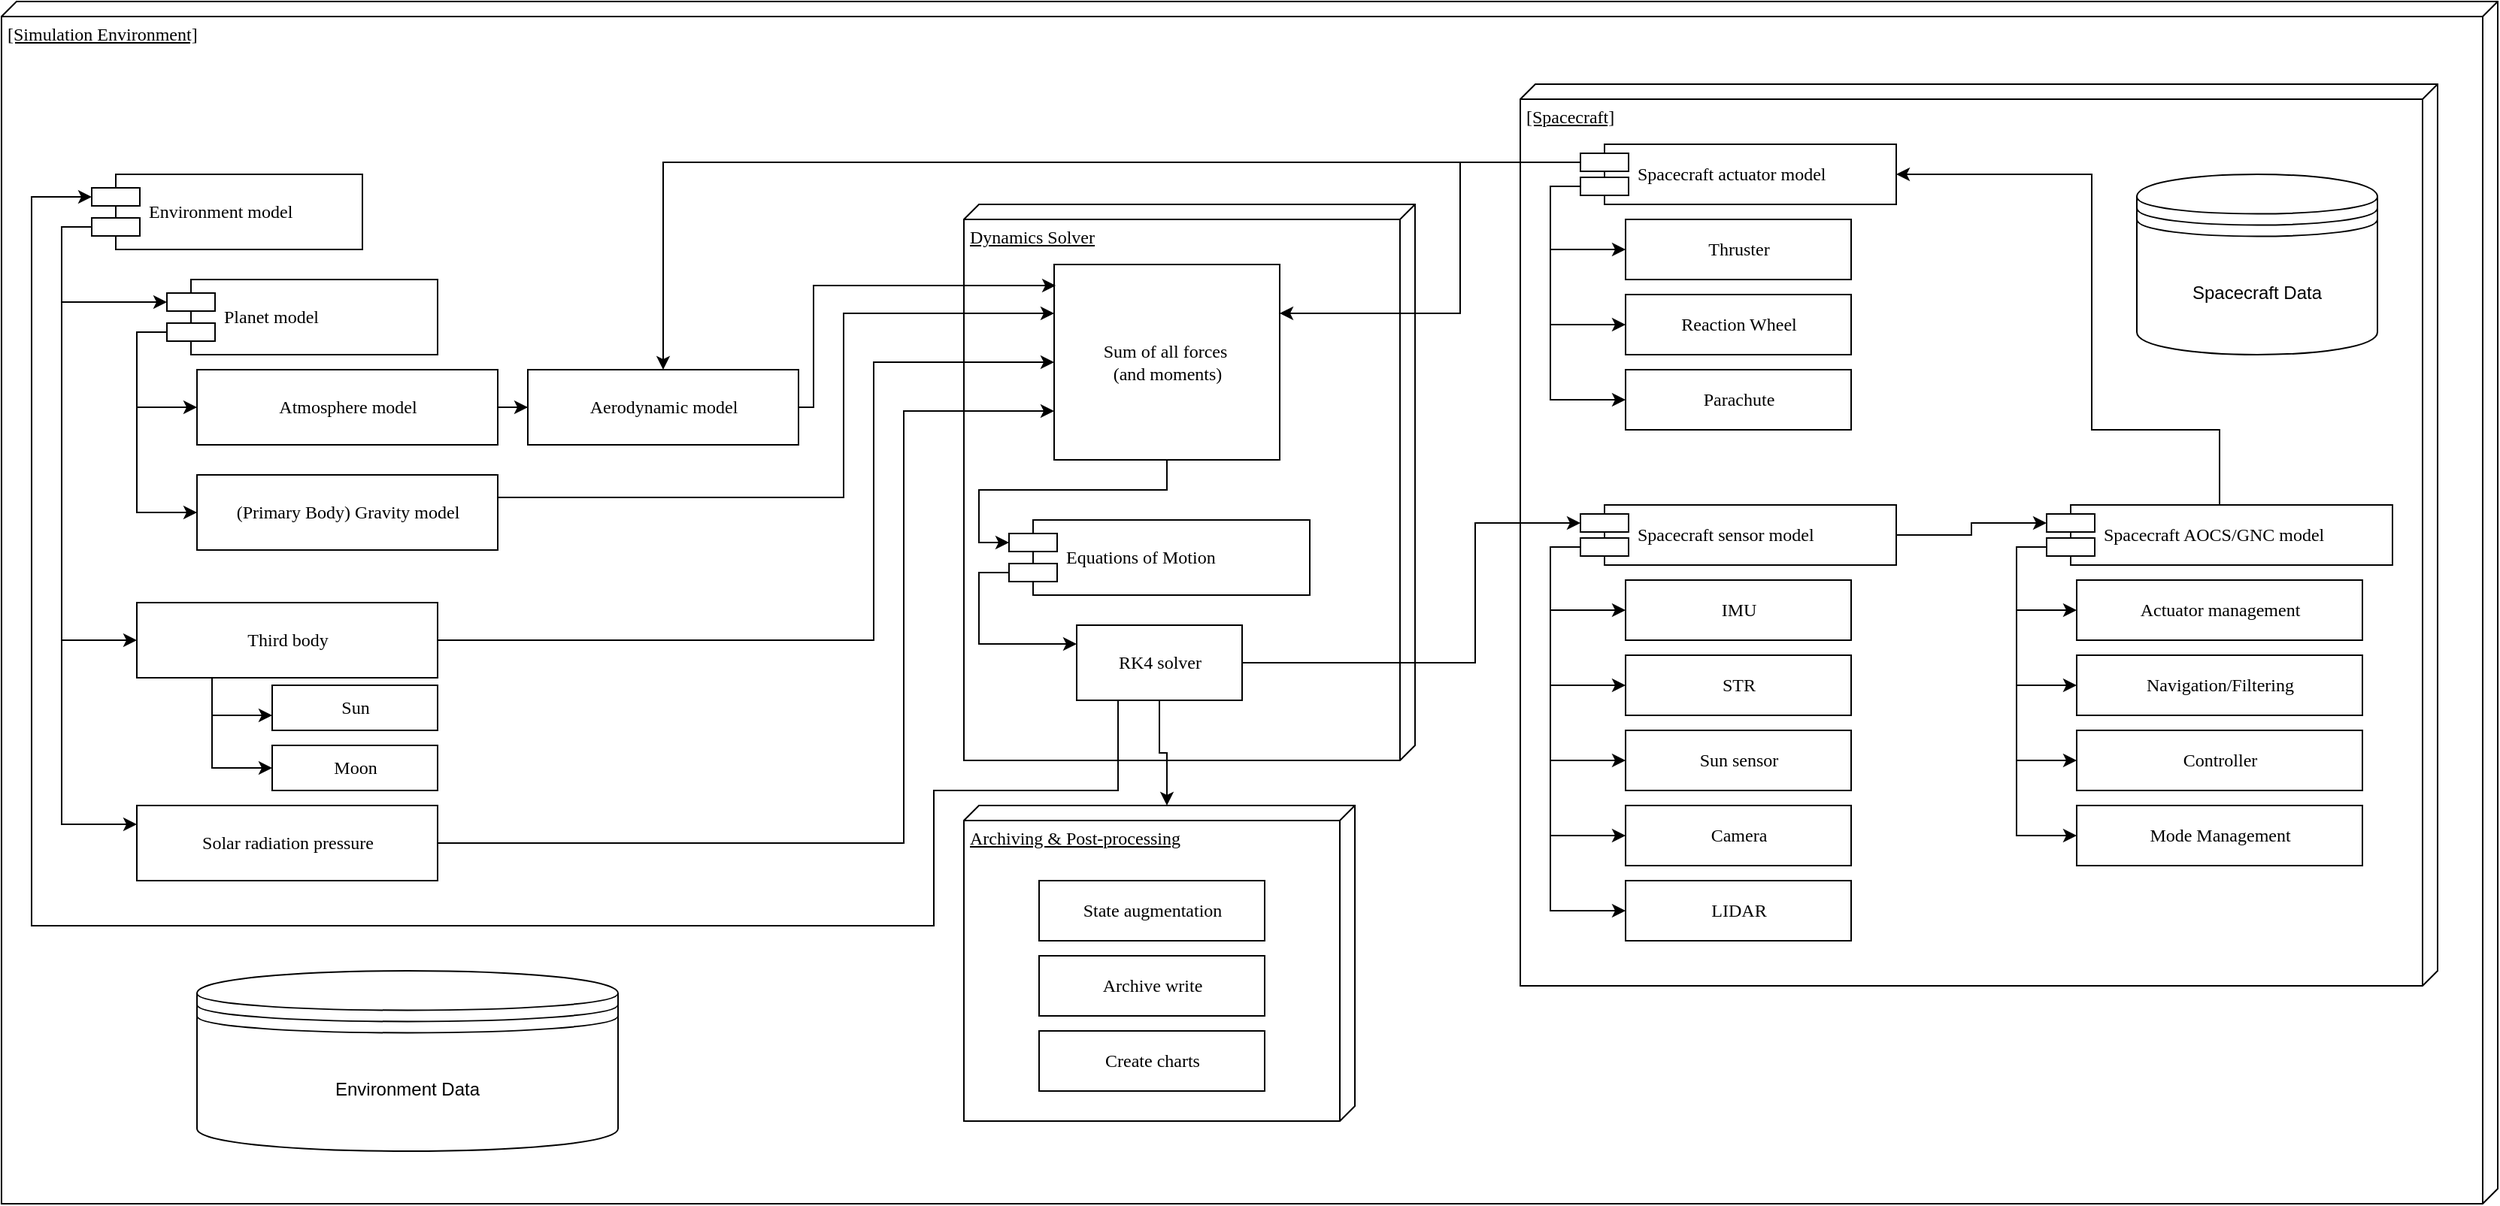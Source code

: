 <mxfile version="22.1.16" type="device">
  <diagram name="Page-1" id="5f0bae14-7c28-e335-631c-24af17079c00">
    <mxGraphModel dx="2054" dy="589" grid="1" gridSize="10" guides="1" tooltips="1" connect="1" arrows="1" fold="1" page="1" pageScale="1" pageWidth="1100" pageHeight="850" background="none" math="0" shadow="0">
      <root>
        <mxCell id="0" />
        <mxCell id="1" parent="0" />
        <mxCell id="39150e848f15840c-1" value="[Simulation Environment]" style="verticalAlign=top;align=left;spacingTop=8;spacingLeft=2;spacingRight=12;shape=cube;size=10;direction=south;fontStyle=4;html=1;rounded=0;shadow=0;comic=0;labelBackgroundColor=none;strokeWidth=1;fontFamily=Verdana;fontSize=12;movable=0;resizable=0;rotatable=0;deletable=0;editable=0;locked=1;connectable=0;" parent="1" vertex="1">
          <mxGeometry x="-410" y="25" width="1660" height="800" as="geometry" />
        </mxCell>
        <mxCell id="39150e848f15840c-3" value="Dynamics Solver" style="verticalAlign=top;align=left;spacingTop=8;spacingLeft=2;spacingRight=12;shape=cube;size=10;direction=south;fontStyle=4;html=1;rounded=0;shadow=0;comic=0;labelBackgroundColor=none;strokeWidth=1;fontFamily=Verdana;fontSize=12" parent="1" vertex="1">
          <mxGeometry x="230" y="160" width="300" height="370" as="geometry" />
        </mxCell>
        <mxCell id="39150e848f15840c-4" value="(Primary Body) Gravity model" style="html=1;rounded=0;shadow=0;comic=0;labelBackgroundColor=none;strokeWidth=1;fontFamily=Verdana;fontSize=12;align=center;" parent="1" vertex="1">
          <mxGeometry x="-280" y="340" width="200" height="50" as="geometry" />
        </mxCell>
        <mxCell id="nztyFatI7fY0rSdq587x-68" style="edgeStyle=orthogonalEdgeStyle;rounded=0;orthogonalLoop=1;jettySize=auto;html=1;exitX=0;exitY=0.7;exitDx=0;exitDy=0;entryX=0;entryY=0.3;entryDx=0;entryDy=0;" edge="1" parent="1" source="39150e848f15840c-5" target="nztyFatI7fY0rSdq587x-67">
          <mxGeometry relative="1" as="geometry" />
        </mxCell>
        <mxCell id="nztyFatI7fY0rSdq587x-79" style="edgeStyle=orthogonalEdgeStyle;rounded=0;orthogonalLoop=1;jettySize=auto;html=1;exitX=0;exitY=0.7;exitDx=0;exitDy=0;entryX=0;entryY=0.5;entryDx=0;entryDy=0;" edge="1" parent="1" source="39150e848f15840c-5" target="nztyFatI7fY0rSdq587x-73">
          <mxGeometry relative="1" as="geometry" />
        </mxCell>
        <mxCell id="nztyFatI7fY0rSdq587x-80" style="edgeStyle=orthogonalEdgeStyle;rounded=0;orthogonalLoop=1;jettySize=auto;html=1;exitX=0;exitY=0.7;exitDx=0;exitDy=0;entryX=0;entryY=0.25;entryDx=0;entryDy=0;" edge="1" parent="1" source="39150e848f15840c-5" target="nztyFatI7fY0rSdq587x-74">
          <mxGeometry relative="1" as="geometry" />
        </mxCell>
        <mxCell id="39150e848f15840c-5" value="Environment model" style="shape=component;align=left;spacingLeft=36;rounded=0;shadow=0;comic=0;labelBackgroundColor=none;strokeWidth=1;fontFamily=Verdana;fontSize=12;html=1;" parent="1" vertex="1">
          <mxGeometry x="-350" y="140" width="180" height="50" as="geometry" />
        </mxCell>
        <mxCell id="nztyFatI7fY0rSdq587x-55" style="edgeStyle=orthogonalEdgeStyle;rounded=0;orthogonalLoop=1;jettySize=auto;html=1;exitX=0;exitY=0.7;exitDx=0;exitDy=0;entryX=0;entryY=0.25;entryDx=0;entryDy=0;" edge="1" parent="1" source="39150e848f15840c-10" target="nztyFatI7fY0rSdq587x-54">
          <mxGeometry relative="1" as="geometry" />
        </mxCell>
        <mxCell id="39150e848f15840c-10" value="Equations of Motion" style="shape=component;align=left;spacingLeft=36;rounded=0;shadow=0;comic=0;labelBackgroundColor=none;strokeWidth=1;fontFamily=Verdana;fontSize=12;html=1;" parent="1" vertex="1">
          <mxGeometry x="260" y="370" width="200" height="50" as="geometry" />
        </mxCell>
        <mxCell id="nztyFatI7fY0rSdq587x-3" value="" style="group" vertex="1" connectable="0" parent="1">
          <mxGeometry x="600" y="80" width="610" height="600" as="geometry" />
        </mxCell>
        <mxCell id="39150e848f15840c-2" value="[Spacecraft]" style="verticalAlign=top;align=left;spacingTop=8;spacingLeft=2;spacingRight=12;shape=cube;size=10;direction=south;fontStyle=4;html=1;rounded=0;shadow=0;comic=0;labelBackgroundColor=none;strokeWidth=1;fontFamily=Verdana;fontSize=12" parent="nztyFatI7fY0rSdq587x-3" vertex="1">
          <mxGeometry width="610" height="600" as="geometry" />
        </mxCell>
        <mxCell id="nztyFatI7fY0rSdq587x-6" style="edgeStyle=orthogonalEdgeStyle;rounded=0;orthogonalLoop=1;jettySize=auto;html=1;exitX=0;exitY=0.7;exitDx=0;exitDy=0;entryX=0;entryY=0.5;entryDx=0;entryDy=0;" edge="1" parent="nztyFatI7fY0rSdq587x-3" source="39150e848f15840c-7" target="nztyFatI7fY0rSdq587x-5">
          <mxGeometry relative="1" as="geometry" />
        </mxCell>
        <mxCell id="nztyFatI7fY0rSdq587x-7" style="edgeStyle=orthogonalEdgeStyle;rounded=0;orthogonalLoop=1;jettySize=auto;html=1;exitX=0;exitY=0.7;exitDx=0;exitDy=0;entryX=0;entryY=0.5;entryDx=0;entryDy=0;" edge="1" parent="nztyFatI7fY0rSdq587x-3" source="39150e848f15840c-7" target="39150e848f15840c-8">
          <mxGeometry relative="1" as="geometry" />
        </mxCell>
        <mxCell id="nztyFatI7fY0rSdq587x-81" style="edgeStyle=orthogonalEdgeStyle;rounded=0;orthogonalLoop=1;jettySize=auto;html=1;exitX=0;exitY=0.7;exitDx=0;exitDy=0;entryX=0;entryY=0.5;entryDx=0;entryDy=0;" edge="1" parent="nztyFatI7fY0rSdq587x-3" source="39150e848f15840c-7" target="nztyFatI7fY0rSdq587x-37">
          <mxGeometry relative="1" as="geometry" />
        </mxCell>
        <mxCell id="39150e848f15840c-7" value="Spacecraft actuator model" style="shape=component;align=left;spacingLeft=36;rounded=0;shadow=0;comic=0;labelBackgroundColor=none;strokeWidth=1;fontFamily=Verdana;fontSize=12;html=1;" parent="nztyFatI7fY0rSdq587x-3" vertex="1">
          <mxGeometry x="40" y="40" width="210" height="40" as="geometry" />
        </mxCell>
        <mxCell id="39150e848f15840c-8" value="Thruster" style="html=1;rounded=0;shadow=0;comic=0;labelBackgroundColor=none;strokeWidth=1;fontFamily=Verdana;fontSize=12;align=center;" parent="nztyFatI7fY0rSdq587x-3" vertex="1">
          <mxGeometry x="70" y="90" width="150" height="40" as="geometry" />
        </mxCell>
        <mxCell id="nztyFatI7fY0rSdq587x-45" style="edgeStyle=orthogonalEdgeStyle;rounded=0;orthogonalLoop=1;jettySize=auto;html=1;exitX=0;exitY=0.7;exitDx=0;exitDy=0;entryX=0;entryY=0.5;entryDx=0;entryDy=0;" edge="1" parent="nztyFatI7fY0rSdq587x-3" source="nztyFatI7fY0rSdq587x-2" target="nztyFatI7fY0rSdq587x-8">
          <mxGeometry relative="1" as="geometry" />
        </mxCell>
        <mxCell id="nztyFatI7fY0rSdq587x-46" style="edgeStyle=orthogonalEdgeStyle;rounded=0;orthogonalLoop=1;jettySize=auto;html=1;exitX=0;exitY=0.7;exitDx=0;exitDy=0;entryX=0;entryY=0.5;entryDx=0;entryDy=0;" edge="1" parent="nztyFatI7fY0rSdq587x-3" source="nztyFatI7fY0rSdq587x-2" target="nztyFatI7fY0rSdq587x-9">
          <mxGeometry relative="1" as="geometry" />
        </mxCell>
        <mxCell id="nztyFatI7fY0rSdq587x-47" style="edgeStyle=orthogonalEdgeStyle;rounded=0;orthogonalLoop=1;jettySize=auto;html=1;exitX=0;exitY=0.7;exitDx=0;exitDy=0;entryX=0;entryY=0.5;entryDx=0;entryDy=0;" edge="1" parent="nztyFatI7fY0rSdq587x-3" source="nztyFatI7fY0rSdq587x-2" target="nztyFatI7fY0rSdq587x-21">
          <mxGeometry relative="1" as="geometry" />
        </mxCell>
        <mxCell id="nztyFatI7fY0rSdq587x-48" style="edgeStyle=orthogonalEdgeStyle;rounded=0;orthogonalLoop=1;jettySize=auto;html=1;exitX=0;exitY=0.7;exitDx=0;exitDy=0;entryX=0;entryY=0.5;entryDx=0;entryDy=0;" edge="1" parent="nztyFatI7fY0rSdq587x-3" source="nztyFatI7fY0rSdq587x-2" target="nztyFatI7fY0rSdq587x-38">
          <mxGeometry relative="1" as="geometry" />
        </mxCell>
        <mxCell id="nztyFatI7fY0rSdq587x-49" style="edgeStyle=orthogonalEdgeStyle;rounded=0;orthogonalLoop=1;jettySize=auto;html=1;exitX=0;exitY=0.7;exitDx=0;exitDy=0;entryX=0;entryY=0.5;entryDx=0;entryDy=0;" edge="1" parent="nztyFatI7fY0rSdq587x-3" source="nztyFatI7fY0rSdq587x-2" target="nztyFatI7fY0rSdq587x-39">
          <mxGeometry relative="1" as="geometry" />
        </mxCell>
        <mxCell id="nztyFatI7fY0rSdq587x-50" style="edgeStyle=orthogonalEdgeStyle;rounded=0;orthogonalLoop=1;jettySize=auto;html=1;exitX=1;exitY=0.5;exitDx=0;exitDy=0;entryX=0;entryY=0.3;entryDx=0;entryDy=0;" edge="1" parent="nztyFatI7fY0rSdq587x-3" source="nztyFatI7fY0rSdq587x-2" target="nztyFatI7fY0rSdq587x-4">
          <mxGeometry relative="1" as="geometry" />
        </mxCell>
        <mxCell id="nztyFatI7fY0rSdq587x-2" value="Spacecraft sensor model" style="shape=component;align=left;spacingLeft=36;rounded=0;shadow=0;comic=0;labelBackgroundColor=none;strokeWidth=1;fontFamily=Verdana;fontSize=12;html=1;" vertex="1" parent="nztyFatI7fY0rSdq587x-3">
          <mxGeometry x="40" y="280" width="210" height="40" as="geometry" />
        </mxCell>
        <mxCell id="nztyFatI7fY0rSdq587x-41" style="edgeStyle=orthogonalEdgeStyle;rounded=0;orthogonalLoop=1;jettySize=auto;html=1;exitX=0;exitY=0.7;exitDx=0;exitDy=0;entryX=0;entryY=0.5;entryDx=0;entryDy=0;" edge="1" parent="nztyFatI7fY0rSdq587x-3" source="nztyFatI7fY0rSdq587x-4" target="nztyFatI7fY0rSdq587x-34">
          <mxGeometry relative="1" as="geometry" />
        </mxCell>
        <mxCell id="nztyFatI7fY0rSdq587x-42" style="edgeStyle=orthogonalEdgeStyle;rounded=0;orthogonalLoop=1;jettySize=auto;html=1;exitX=0;exitY=0.7;exitDx=0;exitDy=0;entryX=0;entryY=0.5;entryDx=0;entryDy=0;" edge="1" parent="nztyFatI7fY0rSdq587x-3" source="nztyFatI7fY0rSdq587x-4" target="nztyFatI7fY0rSdq587x-35">
          <mxGeometry relative="1" as="geometry" />
        </mxCell>
        <mxCell id="nztyFatI7fY0rSdq587x-43" style="edgeStyle=orthogonalEdgeStyle;rounded=0;orthogonalLoop=1;jettySize=auto;html=1;exitX=0;exitY=0.7;exitDx=0;exitDy=0;entryX=0;entryY=0.5;entryDx=0;entryDy=0;" edge="1" parent="nztyFatI7fY0rSdq587x-3" source="nztyFatI7fY0rSdq587x-4" target="nztyFatI7fY0rSdq587x-36">
          <mxGeometry relative="1" as="geometry" />
        </mxCell>
        <mxCell id="nztyFatI7fY0rSdq587x-44" style="edgeStyle=orthogonalEdgeStyle;rounded=0;orthogonalLoop=1;jettySize=auto;html=1;exitX=0;exitY=0.7;exitDx=0;exitDy=0;entryX=0;entryY=0.5;entryDx=0;entryDy=0;" edge="1" parent="nztyFatI7fY0rSdq587x-3" source="nztyFatI7fY0rSdq587x-4" target="nztyFatI7fY0rSdq587x-40">
          <mxGeometry relative="1" as="geometry" />
        </mxCell>
        <mxCell id="nztyFatI7fY0rSdq587x-51" style="edgeStyle=orthogonalEdgeStyle;rounded=0;orthogonalLoop=1;jettySize=auto;html=1;exitX=0.5;exitY=0;exitDx=0;exitDy=0;entryX=1;entryY=0.5;entryDx=0;entryDy=0;" edge="1" parent="nztyFatI7fY0rSdq587x-3" source="nztyFatI7fY0rSdq587x-4" target="39150e848f15840c-7">
          <mxGeometry relative="1" as="geometry">
            <Array as="points">
              <mxPoint x="465" y="230" />
              <mxPoint x="380" y="230" />
              <mxPoint x="380" y="60" />
            </Array>
          </mxGeometry>
        </mxCell>
        <mxCell id="nztyFatI7fY0rSdq587x-4" value="Spacecraft AOCS/GNC model" style="shape=component;align=left;spacingLeft=36;rounded=0;shadow=0;comic=0;labelBackgroundColor=none;strokeWidth=1;fontFamily=Verdana;fontSize=12;html=1;" vertex="1" parent="nztyFatI7fY0rSdq587x-3">
          <mxGeometry x="350" y="280" width="230" height="40" as="geometry" />
        </mxCell>
        <mxCell id="nztyFatI7fY0rSdq587x-5" value="Reaction Wheel" style="html=1;rounded=0;shadow=0;comic=0;labelBackgroundColor=none;strokeWidth=1;fontFamily=Verdana;fontSize=12;align=center;" vertex="1" parent="nztyFatI7fY0rSdq587x-3">
          <mxGeometry x="70" y="140" width="150" height="40" as="geometry" />
        </mxCell>
        <mxCell id="nztyFatI7fY0rSdq587x-8" value="IMU" style="html=1;rounded=0;shadow=0;comic=0;labelBackgroundColor=none;strokeWidth=1;fontFamily=Verdana;fontSize=12;align=center;" vertex="1" parent="nztyFatI7fY0rSdq587x-3">
          <mxGeometry x="70" y="330" width="150" height="40" as="geometry" />
        </mxCell>
        <mxCell id="nztyFatI7fY0rSdq587x-9" value="STR" style="html=1;rounded=0;shadow=0;comic=0;labelBackgroundColor=none;strokeWidth=1;fontFamily=Verdana;fontSize=12;align=center;" vertex="1" parent="nztyFatI7fY0rSdq587x-3">
          <mxGeometry x="70" y="380" width="150" height="40" as="geometry" />
        </mxCell>
        <mxCell id="nztyFatI7fY0rSdq587x-21" value="Sun sensor" style="html=1;rounded=0;shadow=0;comic=0;labelBackgroundColor=none;strokeWidth=1;fontFamily=Verdana;fontSize=12;align=center;" vertex="1" parent="nztyFatI7fY0rSdq587x-3">
          <mxGeometry x="70" y="430" width="150" height="40" as="geometry" />
        </mxCell>
        <mxCell id="nztyFatI7fY0rSdq587x-34" value="Actuator management" style="html=1;rounded=0;shadow=0;comic=0;labelBackgroundColor=none;strokeWidth=1;fontFamily=Verdana;fontSize=12;align=center;" vertex="1" parent="nztyFatI7fY0rSdq587x-3">
          <mxGeometry x="370" y="330" width="190" height="40" as="geometry" />
        </mxCell>
        <mxCell id="nztyFatI7fY0rSdq587x-35" value="Navigation/Filtering" style="html=1;rounded=0;shadow=0;comic=0;labelBackgroundColor=none;strokeWidth=1;fontFamily=Verdana;fontSize=12;align=center;" vertex="1" parent="nztyFatI7fY0rSdq587x-3">
          <mxGeometry x="370" y="380" width="190" height="40" as="geometry" />
        </mxCell>
        <mxCell id="nztyFatI7fY0rSdq587x-36" value="Controller" style="html=1;rounded=0;shadow=0;comic=0;labelBackgroundColor=none;strokeWidth=1;fontFamily=Verdana;fontSize=12;align=center;" vertex="1" parent="nztyFatI7fY0rSdq587x-3">
          <mxGeometry x="370" y="430" width="190" height="40" as="geometry" />
        </mxCell>
        <mxCell id="nztyFatI7fY0rSdq587x-37" value="Parachute" style="html=1;rounded=0;shadow=0;comic=0;labelBackgroundColor=none;strokeWidth=1;fontFamily=Verdana;fontSize=12;align=center;" vertex="1" parent="nztyFatI7fY0rSdq587x-3">
          <mxGeometry x="70" y="190" width="150" height="40" as="geometry" />
        </mxCell>
        <mxCell id="nztyFatI7fY0rSdq587x-38" value="Camera" style="html=1;rounded=0;shadow=0;comic=0;labelBackgroundColor=none;strokeWidth=1;fontFamily=Verdana;fontSize=12;align=center;" vertex="1" parent="nztyFatI7fY0rSdq587x-3">
          <mxGeometry x="70" y="480" width="150" height="40" as="geometry" />
        </mxCell>
        <mxCell id="nztyFatI7fY0rSdq587x-39" value="LIDAR" style="html=1;rounded=0;shadow=0;comic=0;labelBackgroundColor=none;strokeWidth=1;fontFamily=Verdana;fontSize=12;align=center;" vertex="1" parent="nztyFatI7fY0rSdq587x-3">
          <mxGeometry x="70" y="530" width="150" height="40" as="geometry" />
        </mxCell>
        <mxCell id="nztyFatI7fY0rSdq587x-40" value="Mode Management" style="html=1;rounded=0;shadow=0;comic=0;labelBackgroundColor=none;strokeWidth=1;fontFamily=Verdana;fontSize=12;align=center;" vertex="1" parent="nztyFatI7fY0rSdq587x-3">
          <mxGeometry x="370" y="480" width="190" height="40" as="geometry" />
        </mxCell>
        <mxCell id="nztyFatI7fY0rSdq587x-52" value="Spacecraft Data" style="shape=datastore;whiteSpace=wrap;html=1;" vertex="1" parent="nztyFatI7fY0rSdq587x-3">
          <mxGeometry x="410" y="60" width="160" height="120" as="geometry" />
        </mxCell>
        <mxCell id="nztyFatI7fY0rSdq587x-63" style="edgeStyle=orthogonalEdgeStyle;rounded=0;orthogonalLoop=1;jettySize=auto;html=1;exitX=1;exitY=0.5;exitDx=0;exitDy=0;entryX=0;entryY=0.3;entryDx=0;entryDy=0;" edge="1" parent="1" source="nztyFatI7fY0rSdq587x-54" target="nztyFatI7fY0rSdq587x-2">
          <mxGeometry relative="1" as="geometry">
            <Array as="points">
              <mxPoint x="570" y="465" />
              <mxPoint x="570" y="372" />
            </Array>
          </mxGeometry>
        </mxCell>
        <mxCell id="nztyFatI7fY0rSdq587x-87" style="edgeStyle=orthogonalEdgeStyle;rounded=0;orthogonalLoop=1;jettySize=auto;html=1;exitX=0.25;exitY=1;exitDx=0;exitDy=0;entryX=0;entryY=0.3;entryDx=0;entryDy=0;" edge="1" parent="1" source="nztyFatI7fY0rSdq587x-54" target="39150e848f15840c-5">
          <mxGeometry relative="1" as="geometry">
            <Array as="points">
              <mxPoint x="333" y="550" />
              <mxPoint x="210" y="550" />
              <mxPoint x="210" y="640" />
              <mxPoint x="-390" y="640" />
              <mxPoint x="-390" y="155" />
            </Array>
          </mxGeometry>
        </mxCell>
        <mxCell id="nztyFatI7fY0rSdq587x-54" value="RK4 solver" style="html=1;rounded=0;shadow=0;comic=0;labelBackgroundColor=none;strokeWidth=1;fontFamily=Verdana;fontSize=12;align=center;" vertex="1" parent="1">
          <mxGeometry x="305" y="440" width="110" height="50" as="geometry" />
        </mxCell>
        <mxCell id="nztyFatI7fY0rSdq587x-57" style="edgeStyle=orthogonalEdgeStyle;rounded=0;orthogonalLoop=1;jettySize=auto;html=1;exitX=0.5;exitY=1;exitDx=0;exitDy=0;entryX=0;entryY=0.3;entryDx=0;entryDy=0;" edge="1" parent="1" source="nztyFatI7fY0rSdq587x-56" target="39150e848f15840c-10">
          <mxGeometry relative="1" as="geometry">
            <Array as="points">
              <mxPoint x="365" y="350" />
              <mxPoint x="240" y="350" />
              <mxPoint x="240" y="385" />
            </Array>
          </mxGeometry>
        </mxCell>
        <mxCell id="nztyFatI7fY0rSdq587x-56" value="&lt;div&gt;Sum of all forces&amp;nbsp;&lt;/div&gt;&lt;div&gt;(and moments)&lt;/div&gt;" style="html=1;rounded=0;shadow=0;comic=0;labelBackgroundColor=none;strokeWidth=1;fontFamily=Verdana;fontSize=12;align=center;" vertex="1" parent="1">
          <mxGeometry x="290" y="200" width="150" height="130" as="geometry" />
        </mxCell>
        <mxCell id="nztyFatI7fY0rSdq587x-58" value="Archiving &amp;amp; Post-processing" style="verticalAlign=top;align=left;spacingTop=8;spacingLeft=2;spacingRight=12;shape=cube;size=10;direction=south;fontStyle=4;html=1;rounded=0;shadow=0;comic=0;labelBackgroundColor=none;strokeWidth=1;fontFamily=Verdana;fontSize=12" vertex="1" parent="1">
          <mxGeometry x="230" y="560" width="260" height="210" as="geometry" />
        </mxCell>
        <mxCell id="nztyFatI7fY0rSdq587x-59" value="State augmentation" style="html=1;rounded=0;shadow=0;comic=0;labelBackgroundColor=none;strokeWidth=1;fontFamily=Verdana;fontSize=12;align=center;" vertex="1" parent="1">
          <mxGeometry x="280" y="610" width="150" height="40" as="geometry" />
        </mxCell>
        <mxCell id="nztyFatI7fY0rSdq587x-60" value="Archive write" style="html=1;rounded=0;shadow=0;comic=0;labelBackgroundColor=none;strokeWidth=1;fontFamily=Verdana;fontSize=12;align=center;" vertex="1" parent="1">
          <mxGeometry x="280" y="660" width="150" height="40" as="geometry" />
        </mxCell>
        <mxCell id="nztyFatI7fY0rSdq587x-61" value="Create charts" style="html=1;rounded=0;shadow=0;comic=0;labelBackgroundColor=none;strokeWidth=1;fontFamily=Verdana;fontSize=12;align=center;" vertex="1" parent="1">
          <mxGeometry x="280" y="710" width="150" height="40" as="geometry" />
        </mxCell>
        <mxCell id="nztyFatI7fY0rSdq587x-62" style="edgeStyle=orthogonalEdgeStyle;rounded=0;orthogonalLoop=1;jettySize=auto;html=1;exitX=0.5;exitY=1;exitDx=0;exitDy=0;entryX=0;entryY=0;entryDx=0;entryDy=125;entryPerimeter=0;" edge="1" parent="1" source="nztyFatI7fY0rSdq587x-54" target="nztyFatI7fY0rSdq587x-58">
          <mxGeometry relative="1" as="geometry" />
        </mxCell>
        <mxCell id="nztyFatI7fY0rSdq587x-64" style="edgeStyle=orthogonalEdgeStyle;rounded=0;orthogonalLoop=1;jettySize=auto;html=1;exitX=0;exitY=0.3;exitDx=0;exitDy=0;entryX=1;entryY=0.25;entryDx=0;entryDy=0;" edge="1" parent="1" source="39150e848f15840c-7" target="nztyFatI7fY0rSdq587x-56">
          <mxGeometry relative="1" as="geometry">
            <Array as="points">
              <mxPoint x="560" y="132" />
              <mxPoint x="560" y="233" />
            </Array>
          </mxGeometry>
        </mxCell>
        <mxCell id="nztyFatI7fY0rSdq587x-72" value="" style="edgeStyle=orthogonalEdgeStyle;rounded=0;orthogonalLoop=1;jettySize=auto;html=1;" edge="1" parent="1" source="nztyFatI7fY0rSdq587x-65" target="nztyFatI7fY0rSdq587x-71">
          <mxGeometry relative="1" as="geometry" />
        </mxCell>
        <mxCell id="nztyFatI7fY0rSdq587x-65" value="Atmosphere model" style="html=1;rounded=0;shadow=0;comic=0;labelBackgroundColor=none;strokeWidth=1;fontFamily=Verdana;fontSize=12;align=center;" vertex="1" parent="1">
          <mxGeometry x="-280" y="270" width="200" height="50" as="geometry" />
        </mxCell>
        <mxCell id="nztyFatI7fY0rSdq587x-69" style="edgeStyle=orthogonalEdgeStyle;rounded=0;orthogonalLoop=1;jettySize=auto;html=1;exitX=0;exitY=0.7;exitDx=0;exitDy=0;entryX=0;entryY=0.5;entryDx=0;entryDy=0;" edge="1" parent="1" source="nztyFatI7fY0rSdq587x-67" target="39150e848f15840c-4">
          <mxGeometry relative="1" as="geometry" />
        </mxCell>
        <mxCell id="nztyFatI7fY0rSdq587x-70" style="edgeStyle=orthogonalEdgeStyle;rounded=0;orthogonalLoop=1;jettySize=auto;html=1;exitX=0;exitY=0.7;exitDx=0;exitDy=0;entryX=0;entryY=0.5;entryDx=0;entryDy=0;" edge="1" parent="1" source="nztyFatI7fY0rSdq587x-67" target="nztyFatI7fY0rSdq587x-65">
          <mxGeometry relative="1" as="geometry" />
        </mxCell>
        <mxCell id="nztyFatI7fY0rSdq587x-67" value="Planet model" style="shape=component;align=left;spacingLeft=36;rounded=0;shadow=0;comic=0;labelBackgroundColor=none;strokeWidth=1;fontFamily=Verdana;fontSize=12;html=1;" vertex="1" parent="1">
          <mxGeometry x="-300" y="210" width="180" height="50" as="geometry" />
        </mxCell>
        <mxCell id="nztyFatI7fY0rSdq587x-83" style="edgeStyle=orthogonalEdgeStyle;rounded=0;orthogonalLoop=1;jettySize=auto;html=1;exitX=1;exitY=0.5;exitDx=0;exitDy=0;entryX=0.007;entryY=0.108;entryDx=0;entryDy=0;entryPerimeter=0;" edge="1" parent="1" source="nztyFatI7fY0rSdq587x-71" target="nztyFatI7fY0rSdq587x-56">
          <mxGeometry relative="1" as="geometry">
            <mxPoint x="260" y="240" as="targetPoint" />
            <Array as="points">
              <mxPoint x="130" y="295" />
              <mxPoint x="130" y="214" />
            </Array>
          </mxGeometry>
        </mxCell>
        <mxCell id="nztyFatI7fY0rSdq587x-71" value="Aerodynamic model" style="html=1;rounded=0;shadow=0;comic=0;labelBackgroundColor=none;strokeWidth=1;fontFamily=Verdana;fontSize=12;align=center;" vertex="1" parent="1">
          <mxGeometry x="-60" y="270" width="180" height="50" as="geometry" />
        </mxCell>
        <mxCell id="nztyFatI7fY0rSdq587x-77" style="edgeStyle=orthogonalEdgeStyle;rounded=0;orthogonalLoop=1;jettySize=auto;html=1;exitX=0.25;exitY=1;exitDx=0;exitDy=0;" edge="1" parent="1" source="nztyFatI7fY0rSdq587x-73">
          <mxGeometry relative="1" as="geometry">
            <mxPoint x="-230" y="500" as="targetPoint" />
            <Array as="points">
              <mxPoint x="-270" y="500" />
            </Array>
          </mxGeometry>
        </mxCell>
        <mxCell id="nztyFatI7fY0rSdq587x-78" style="edgeStyle=orthogonalEdgeStyle;rounded=0;orthogonalLoop=1;jettySize=auto;html=1;exitX=0.25;exitY=1;exitDx=0;exitDy=0;entryX=0;entryY=0.5;entryDx=0;entryDy=0;" edge="1" parent="1" source="nztyFatI7fY0rSdq587x-73" target="nztyFatI7fY0rSdq587x-76">
          <mxGeometry relative="1" as="geometry" />
        </mxCell>
        <mxCell id="nztyFatI7fY0rSdq587x-84" style="edgeStyle=orthogonalEdgeStyle;rounded=0;orthogonalLoop=1;jettySize=auto;html=1;exitX=1;exitY=0.5;exitDx=0;exitDy=0;entryX=0;entryY=0.5;entryDx=0;entryDy=0;" edge="1" parent="1" source="nztyFatI7fY0rSdq587x-73" target="nztyFatI7fY0rSdq587x-56">
          <mxGeometry relative="1" as="geometry">
            <Array as="points">
              <mxPoint x="170" y="450" />
              <mxPoint x="170" y="265" />
            </Array>
          </mxGeometry>
        </mxCell>
        <mxCell id="nztyFatI7fY0rSdq587x-73" value="Third body" style="html=1;rounded=0;shadow=0;comic=0;labelBackgroundColor=none;strokeWidth=1;fontFamily=Verdana;fontSize=12;align=center;" vertex="1" parent="1">
          <mxGeometry x="-320" y="425" width="200" height="50" as="geometry" />
        </mxCell>
        <mxCell id="nztyFatI7fY0rSdq587x-85" style="edgeStyle=orthogonalEdgeStyle;rounded=0;orthogonalLoop=1;jettySize=auto;html=1;exitX=1;exitY=0.5;exitDx=0;exitDy=0;entryX=0;entryY=0.75;entryDx=0;entryDy=0;" edge="1" parent="1" source="nztyFatI7fY0rSdq587x-74" target="nztyFatI7fY0rSdq587x-56">
          <mxGeometry relative="1" as="geometry">
            <Array as="points">
              <mxPoint x="190" y="585" />
              <mxPoint x="190" y="298" />
            </Array>
          </mxGeometry>
        </mxCell>
        <mxCell id="nztyFatI7fY0rSdq587x-74" value="Solar radiation pressure" style="html=1;rounded=0;shadow=0;comic=0;labelBackgroundColor=none;strokeWidth=1;fontFamily=Verdana;fontSize=12;align=center;" vertex="1" parent="1">
          <mxGeometry x="-320" y="560" width="200" height="50" as="geometry" />
        </mxCell>
        <mxCell id="nztyFatI7fY0rSdq587x-75" value="Sun" style="html=1;rounded=0;shadow=0;comic=0;labelBackgroundColor=none;strokeWidth=1;fontFamily=Verdana;fontSize=12;align=center;" vertex="1" parent="1">
          <mxGeometry x="-230" y="480" width="110" height="30" as="geometry" />
        </mxCell>
        <mxCell id="nztyFatI7fY0rSdq587x-76" value="Moon" style="html=1;rounded=0;shadow=0;comic=0;labelBackgroundColor=none;strokeWidth=1;fontFamily=Verdana;fontSize=12;align=center;" vertex="1" parent="1">
          <mxGeometry x="-230" y="520" width="110" height="30" as="geometry" />
        </mxCell>
        <mxCell id="nztyFatI7fY0rSdq587x-82" style="edgeStyle=orthogonalEdgeStyle;rounded=0;orthogonalLoop=1;jettySize=auto;html=1;exitX=0;exitY=0.3;exitDx=0;exitDy=0;entryX=0.5;entryY=0;entryDx=0;entryDy=0;" edge="1" parent="1" source="39150e848f15840c-7" target="nztyFatI7fY0rSdq587x-71">
          <mxGeometry relative="1" as="geometry" />
        </mxCell>
        <mxCell id="nztyFatI7fY0rSdq587x-86" style="edgeStyle=orthogonalEdgeStyle;rounded=0;orthogonalLoop=1;jettySize=auto;html=1;exitX=1;exitY=0.5;exitDx=0;exitDy=0;entryX=0;entryY=0.25;entryDx=0;entryDy=0;" edge="1" parent="1" source="39150e848f15840c-4" target="nztyFatI7fY0rSdq587x-56">
          <mxGeometry relative="1" as="geometry">
            <Array as="points">
              <mxPoint x="150" y="355" />
              <mxPoint x="150" y="233" />
            </Array>
          </mxGeometry>
        </mxCell>
        <mxCell id="nztyFatI7fY0rSdq587x-88" value="Environment Data" style="shape=datastore;whiteSpace=wrap;html=1;" vertex="1" parent="1">
          <mxGeometry x="-280" y="670" width="280" height="120" as="geometry" />
        </mxCell>
      </root>
    </mxGraphModel>
  </diagram>
</mxfile>
